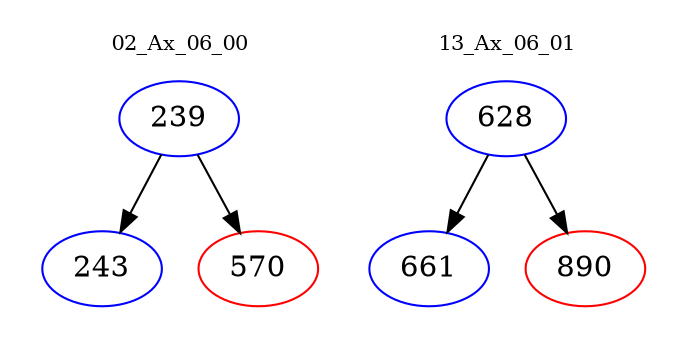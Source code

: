 digraph{
subgraph cluster_0 {
color = white
label = "02_Ax_06_00";
fontsize=10;
T0_239 [label="239", color="blue"]
T0_239 -> T0_243 [color="black"]
T0_243 [label="243", color="blue"]
T0_239 -> T0_570 [color="black"]
T0_570 [label="570", color="red"]
}
subgraph cluster_1 {
color = white
label = "13_Ax_06_01";
fontsize=10;
T1_628 [label="628", color="blue"]
T1_628 -> T1_661 [color="black"]
T1_661 [label="661", color="blue"]
T1_628 -> T1_890 [color="black"]
T1_890 [label="890", color="red"]
}
}
